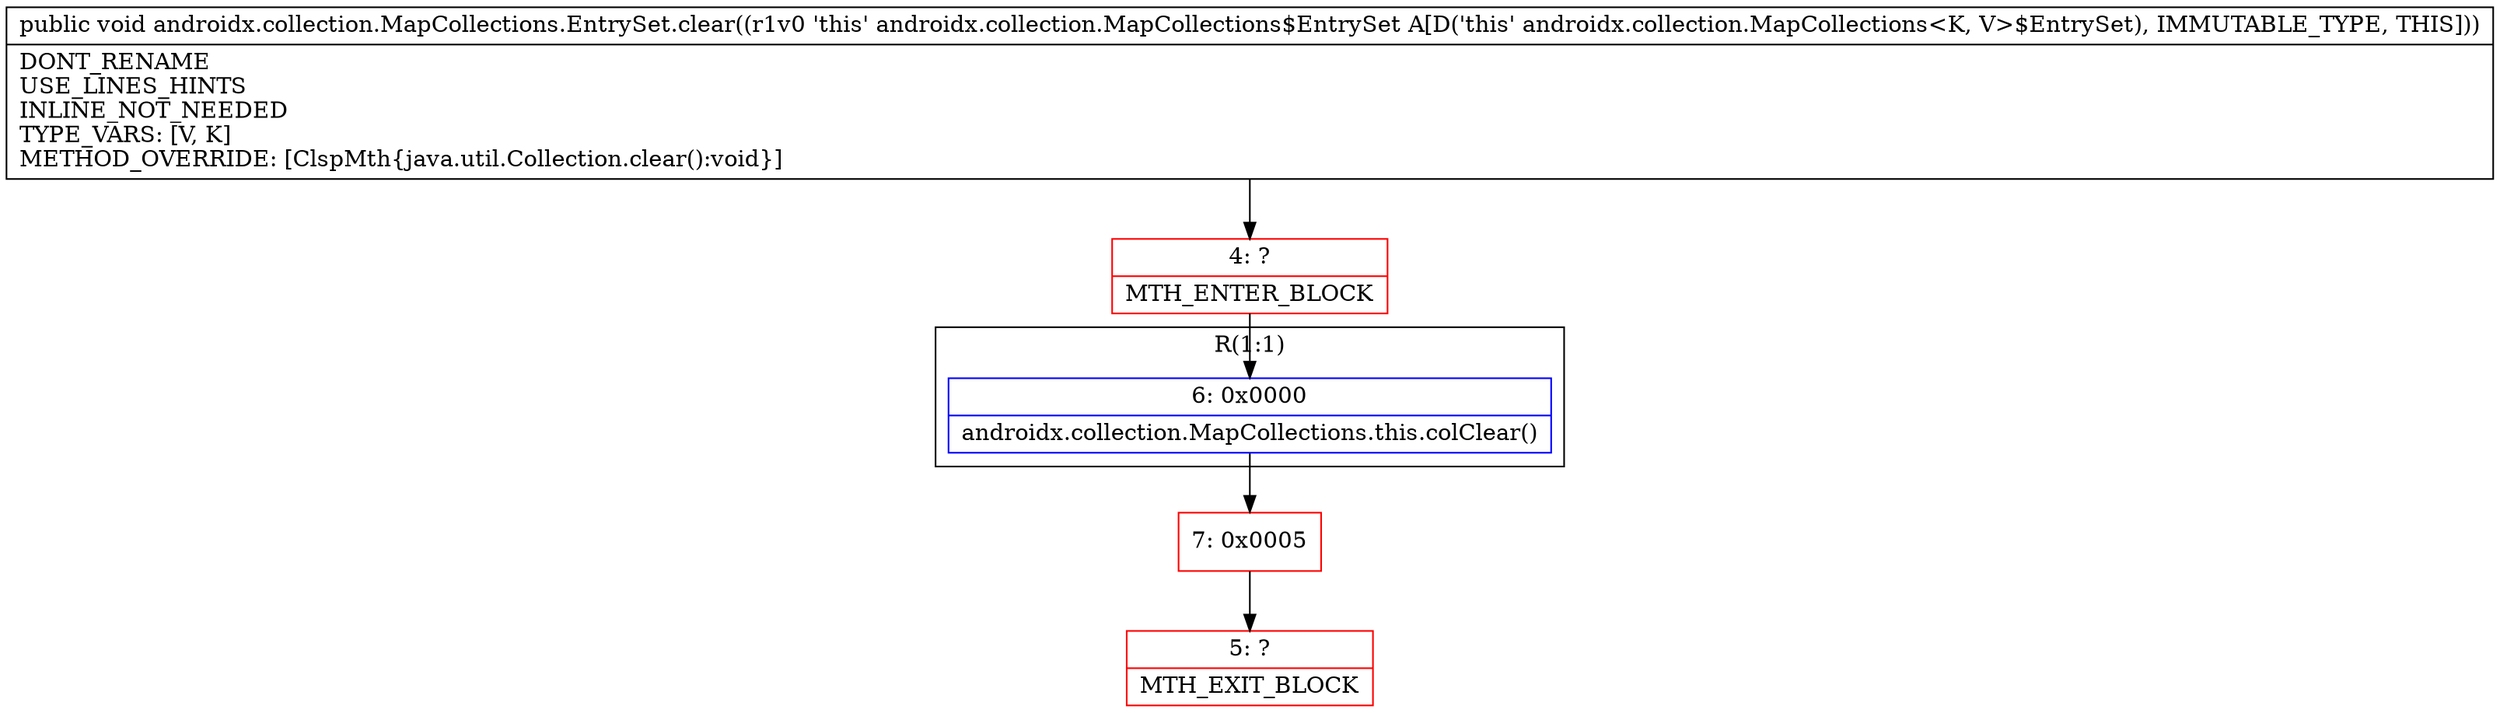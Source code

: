 digraph "CFG forandroidx.collection.MapCollections.EntrySet.clear()V" {
subgraph cluster_Region_1151339895 {
label = "R(1:1)";
node [shape=record,color=blue];
Node_6 [shape=record,label="{6\:\ 0x0000|androidx.collection.MapCollections.this.colClear()\l}"];
}
Node_4 [shape=record,color=red,label="{4\:\ ?|MTH_ENTER_BLOCK\l}"];
Node_7 [shape=record,color=red,label="{7\:\ 0x0005}"];
Node_5 [shape=record,color=red,label="{5\:\ ?|MTH_EXIT_BLOCK\l}"];
MethodNode[shape=record,label="{public void androidx.collection.MapCollections.EntrySet.clear((r1v0 'this' androidx.collection.MapCollections$EntrySet A[D('this' androidx.collection.MapCollections\<K, V\>$EntrySet), IMMUTABLE_TYPE, THIS]))  | DONT_RENAME\lUSE_LINES_HINTS\lINLINE_NOT_NEEDED\lTYPE_VARS: [V, K]\lMETHOD_OVERRIDE: [ClspMth\{java.util.Collection.clear():void\}]\l}"];
MethodNode -> Node_4;Node_6 -> Node_7;
Node_4 -> Node_6;
Node_7 -> Node_5;
}

